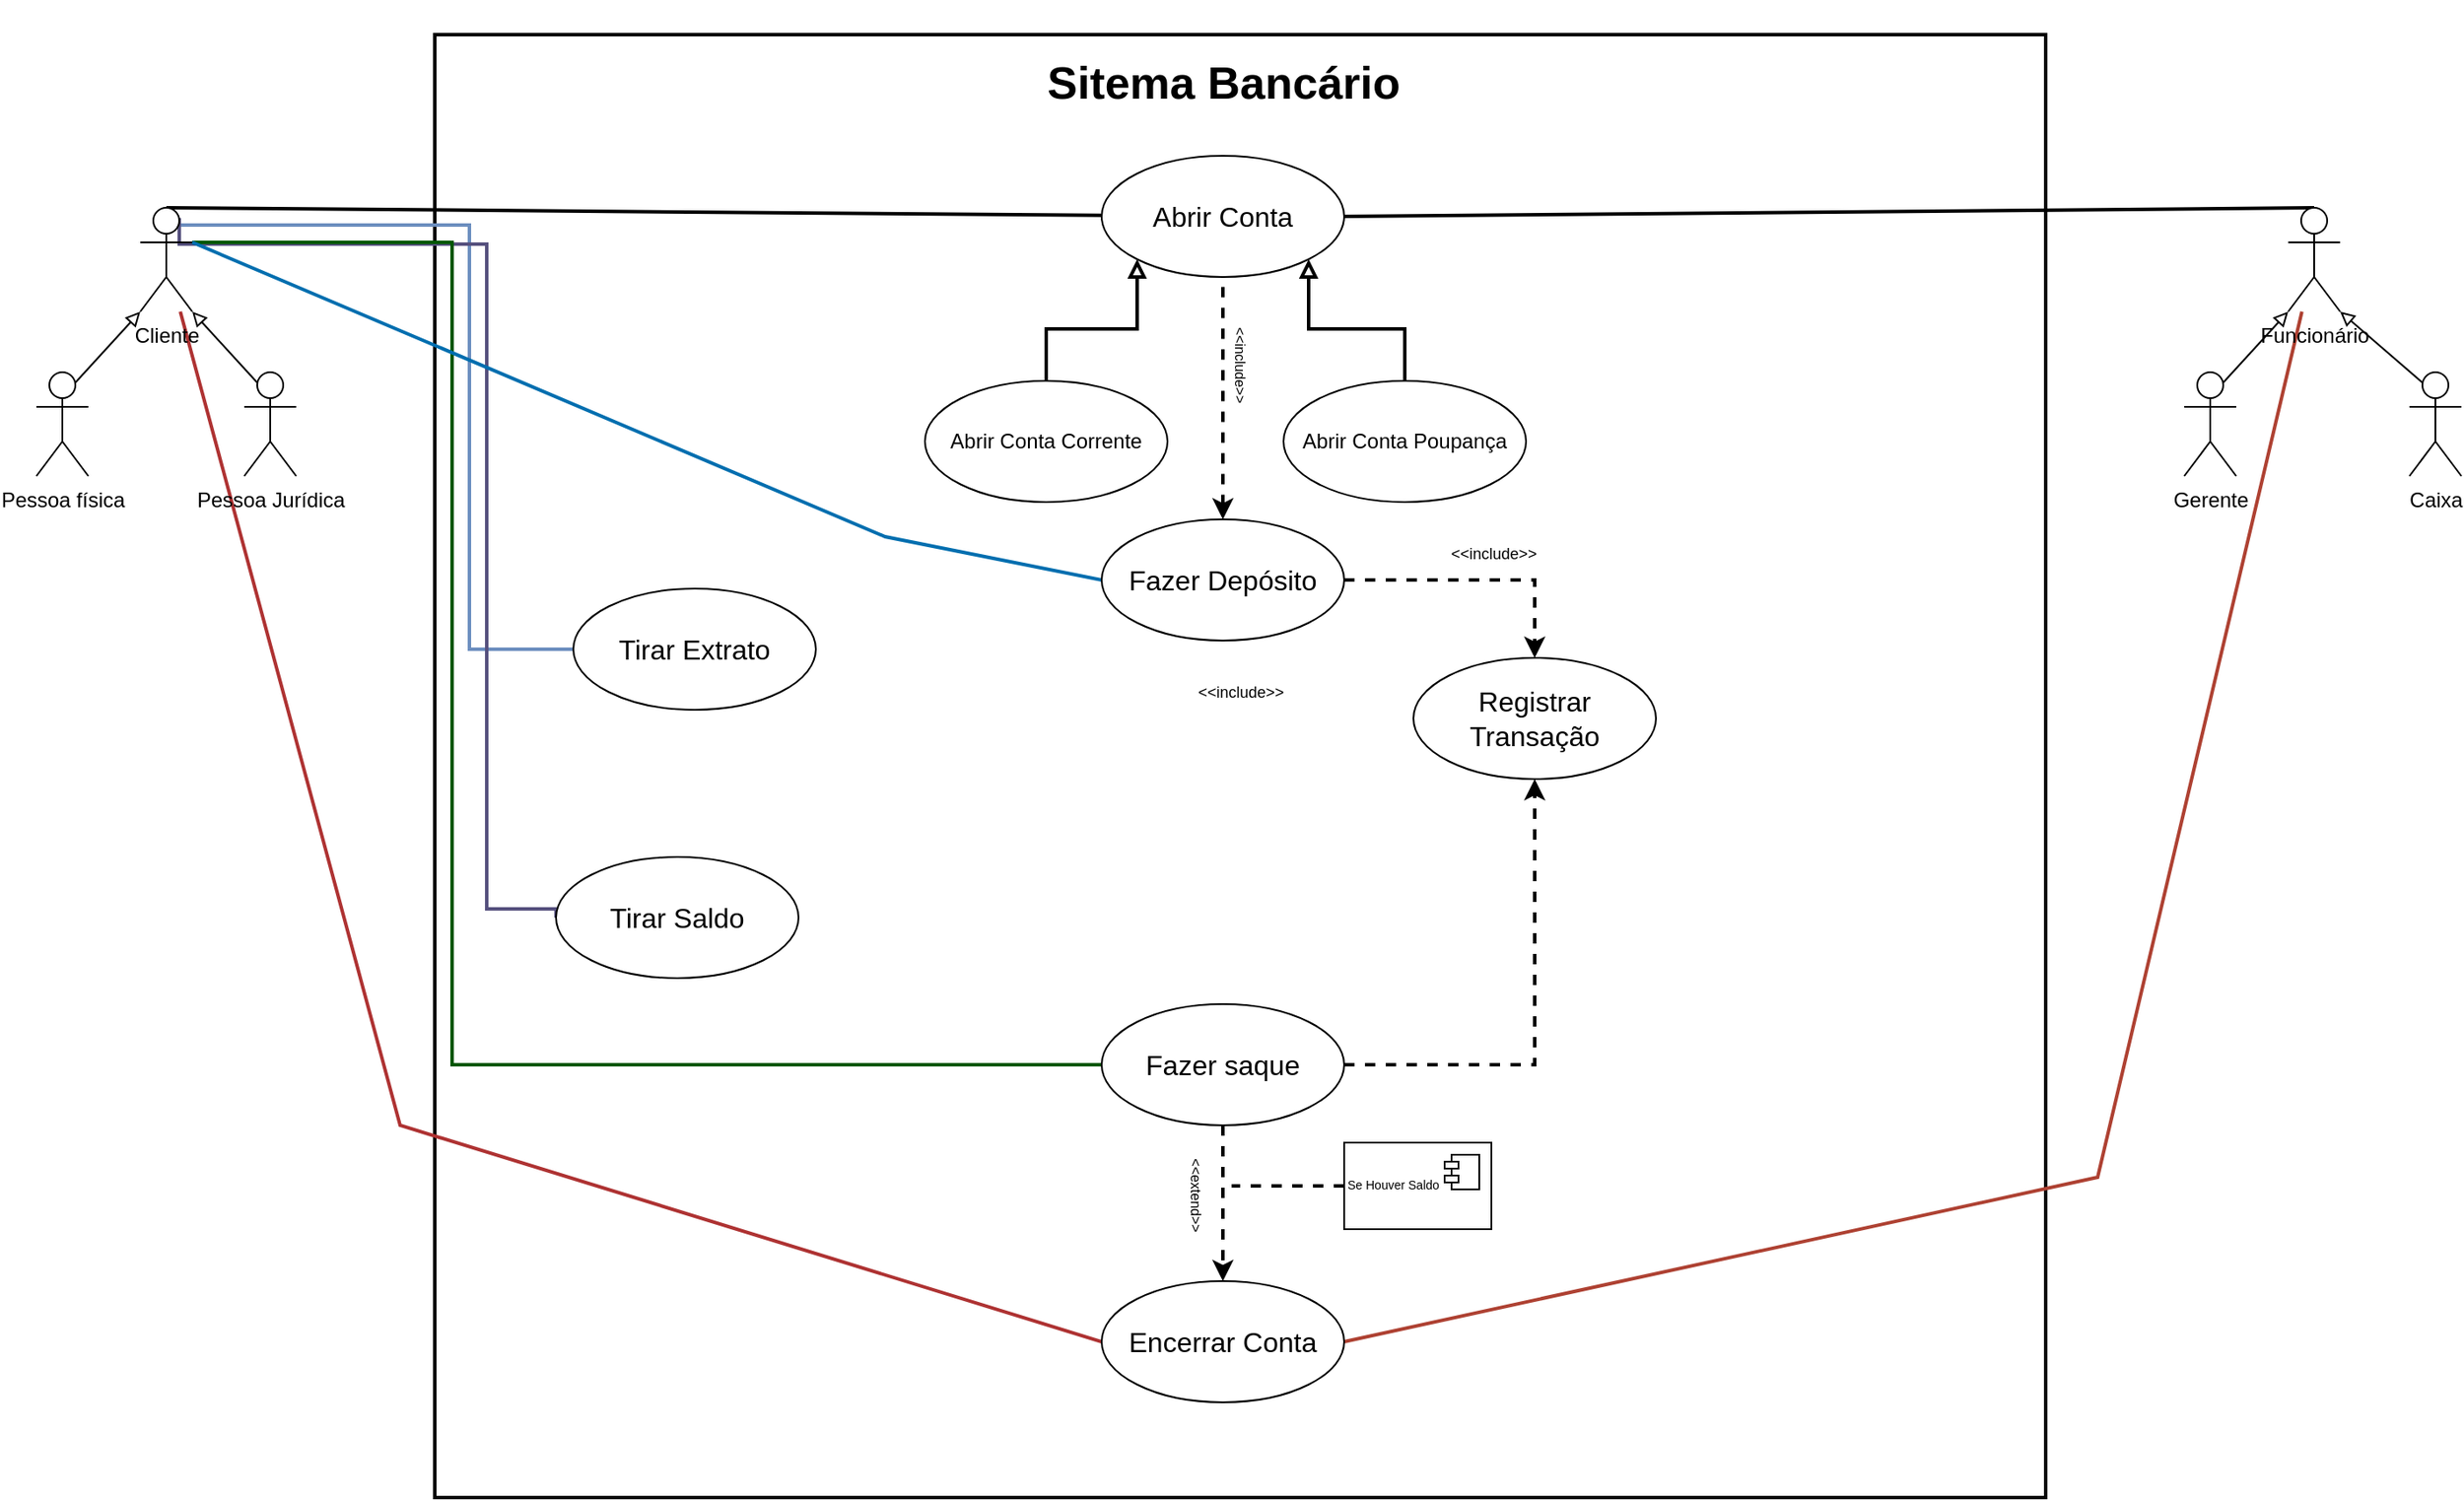 <mxfile version="23.0.1" type="github">
  <diagram name="Page-1" id="Maet5YbubFxrQ4zxhuXY">
    <mxGraphModel dx="2551" dy="538" grid="1" gridSize="10" guides="1" tooltips="1" connect="1" arrows="1" fold="1" page="1" pageScale="1" pageWidth="827" pageHeight="1169" math="0" shadow="0">
      <root>
        <mxCell id="0" />
        <mxCell id="1" parent="0" />
        <mxCell id="A5TsvPef6x5RPmhSlIB9-1" value="" style="rounded=0;whiteSpace=wrap;html=1;fillColor=none;strokeWidth=2;" vertex="1" parent="1">
          <mxGeometry x="-1250" y="40" width="930" height="845" as="geometry" />
        </mxCell>
        <mxCell id="A5TsvPef6x5RPmhSlIB9-30" style="rounded=0;orthogonalLoop=1;jettySize=auto;html=1;exitX=0.5;exitY=0;exitDx=0;exitDy=0;exitPerimeter=0;endArrow=none;endFill=0;strokeWidth=2;" edge="1" parent="1" source="A5TsvPef6x5RPmhSlIB9-2" target="A5TsvPef6x5RPmhSlIB9-25">
          <mxGeometry relative="1" as="geometry" />
        </mxCell>
        <mxCell id="A5TsvPef6x5RPmhSlIB9-31" style="edgeStyle=orthogonalEdgeStyle;rounded=0;orthogonalLoop=1;jettySize=auto;html=1;exitX=0.75;exitY=0.1;exitDx=0;exitDy=0;exitPerimeter=0;entryX=0;entryY=0.5;entryDx=0;entryDy=0;fillColor=#dae8fc;strokeColor=#6c8ebf;endArrow=none;endFill=0;strokeWidth=2;" edge="1" parent="1" source="A5TsvPef6x5RPmhSlIB9-2" target="A5TsvPef6x5RPmhSlIB9-27">
          <mxGeometry relative="1" as="geometry">
            <Array as="points">
              <mxPoint x="-1397" y="150" />
              <mxPoint x="-1230" y="150" />
              <mxPoint x="-1230" y="395" />
            </Array>
          </mxGeometry>
        </mxCell>
        <mxCell id="A5TsvPef6x5RPmhSlIB9-33" style="edgeStyle=orthogonalEdgeStyle;rounded=0;orthogonalLoop=1;jettySize=auto;html=1;exitX=0.75;exitY=0.1;exitDx=0;exitDy=0;exitPerimeter=0;entryX=0;entryY=0.5;entryDx=0;entryDy=0;fillColor=#d0cee2;strokeColor=#56517e;endArrow=none;endFill=0;strokeWidth=2;" edge="1" parent="1" source="A5TsvPef6x5RPmhSlIB9-2" target="A5TsvPef6x5RPmhSlIB9-28">
          <mxGeometry relative="1" as="geometry">
            <Array as="points">
              <mxPoint x="-1397" y="161" />
              <mxPoint x="-1220" y="161" />
              <mxPoint x="-1220" y="545" />
              <mxPoint x="-1180" y="545" />
            </Array>
          </mxGeometry>
        </mxCell>
        <mxCell id="A5TsvPef6x5RPmhSlIB9-40" style="edgeStyle=orthogonalEdgeStyle;rounded=0;orthogonalLoop=1;jettySize=auto;html=1;exitX=1;exitY=0.333;exitDx=0;exitDy=0;exitPerimeter=0;entryX=0;entryY=0.5;entryDx=0;entryDy=0;strokeWidth=2;fillColor=#008a00;strokeColor=#005700;endArrow=none;endFill=0;" edge="1" parent="1" source="A5TsvPef6x5RPmhSlIB9-2" target="A5TsvPef6x5RPmhSlIB9-39">
          <mxGeometry relative="1" as="geometry">
            <Array as="points">
              <mxPoint x="-1240" y="160" />
              <mxPoint x="-1240" y="635" />
            </Array>
          </mxGeometry>
        </mxCell>
        <mxCell id="A5TsvPef6x5RPmhSlIB9-41" style="rounded=0;orthogonalLoop=1;jettySize=auto;html=1;exitX=1;exitY=0.333;exitDx=0;exitDy=0;exitPerimeter=0;entryX=0;entryY=0.5;entryDx=0;entryDy=0;strokeWidth=2;fillColor=#1ba1e2;strokeColor=#006EAF;endArrow=none;endFill=0;" edge="1" parent="1" source="A5TsvPef6x5RPmhSlIB9-2" target="A5TsvPef6x5RPmhSlIB9-38">
          <mxGeometry relative="1" as="geometry">
            <Array as="points">
              <mxPoint x="-990" y="330" />
            </Array>
          </mxGeometry>
        </mxCell>
        <mxCell id="A5TsvPef6x5RPmhSlIB9-43" style="rounded=0;orthogonalLoop=1;jettySize=auto;html=1;entryX=0;entryY=0.5;entryDx=0;entryDy=0;fillColor=#fad9d5;strokeColor=#AE3232;strokeWidth=2;endArrow=none;endFill=0;" edge="1" parent="1" source="A5TsvPef6x5RPmhSlIB9-2" target="A5TsvPef6x5RPmhSlIB9-42">
          <mxGeometry relative="1" as="geometry">
            <Array as="points">
              <mxPoint x="-1270" y="670" />
            </Array>
          </mxGeometry>
        </mxCell>
        <mxCell id="A5TsvPef6x5RPmhSlIB9-2" value="Cliente" style="shape=umlActor;verticalLabelPosition=bottom;verticalAlign=top;html=1;outlineConnect=0;" vertex="1" parent="1">
          <mxGeometry x="-1420" y="140" width="30" height="60" as="geometry" />
        </mxCell>
        <mxCell id="A5TsvPef6x5RPmhSlIB9-4" value="Pessoa física" style="shape=umlActor;verticalLabelPosition=bottom;verticalAlign=top;html=1;outlineConnect=0;" vertex="1" parent="1">
          <mxGeometry x="-1480" y="235" width="30" height="60" as="geometry" />
        </mxCell>
        <mxCell id="A5TsvPef6x5RPmhSlIB9-5" value="Pessoa Jurídica&lt;br&gt;" style="shape=umlActor;verticalLabelPosition=bottom;verticalAlign=top;html=1;outlineConnect=0;" vertex="1" parent="1">
          <mxGeometry x="-1360" y="235" width="30" height="60" as="geometry" />
        </mxCell>
        <mxCell id="A5TsvPef6x5RPmhSlIB9-29" style="rounded=0;orthogonalLoop=1;jettySize=auto;html=1;exitX=0.5;exitY=0;exitDx=0;exitDy=0;exitPerimeter=0;entryX=1;entryY=0.5;entryDx=0;entryDy=0;endArrow=none;endFill=0;strokeWidth=2;" edge="1" parent="1" source="A5TsvPef6x5RPmhSlIB9-9" target="A5TsvPef6x5RPmhSlIB9-25">
          <mxGeometry relative="1" as="geometry" />
        </mxCell>
        <mxCell id="A5TsvPef6x5RPmhSlIB9-54" style="rounded=0;orthogonalLoop=1;jettySize=auto;html=1;entryX=1;entryY=0.5;entryDx=0;entryDy=0;fillColor=#fad9d5;strokeColor=#ae4132;strokeWidth=2;endArrow=none;endFill=0;" edge="1" parent="1" source="A5TsvPef6x5RPmhSlIB9-9" target="A5TsvPef6x5RPmhSlIB9-42">
          <mxGeometry relative="1" as="geometry">
            <Array as="points">
              <mxPoint x="-290" y="700" />
            </Array>
          </mxGeometry>
        </mxCell>
        <mxCell id="A5TsvPef6x5RPmhSlIB9-9" value="Funcionário" style="shape=umlActor;verticalLabelPosition=bottom;verticalAlign=top;html=1;outlineConnect=0;" vertex="1" parent="1">
          <mxGeometry x="-180" y="140" width="30" height="60" as="geometry" />
        </mxCell>
        <mxCell id="A5TsvPef6x5RPmhSlIB9-14" style="rounded=0;orthogonalLoop=1;jettySize=auto;html=1;exitX=0.25;exitY=0.1;exitDx=0;exitDy=0;exitPerimeter=0;entryX=1;entryY=1;entryDx=0;entryDy=0;entryPerimeter=0;endArrow=block;endFill=0;" edge="1" parent="1" source="A5TsvPef6x5RPmhSlIB9-5" target="A5TsvPef6x5RPmhSlIB9-2">
          <mxGeometry relative="1" as="geometry" />
        </mxCell>
        <mxCell id="A5TsvPef6x5RPmhSlIB9-15" style="rounded=0;orthogonalLoop=1;jettySize=auto;html=1;exitX=0.75;exitY=0.1;exitDx=0;exitDy=0;exitPerimeter=0;entryX=0;entryY=1;entryDx=0;entryDy=0;entryPerimeter=0;endArrow=block;endFill=0;" edge="1" parent="1" source="A5TsvPef6x5RPmhSlIB9-4" target="A5TsvPef6x5RPmhSlIB9-2">
          <mxGeometry relative="1" as="geometry" />
        </mxCell>
        <mxCell id="A5TsvPef6x5RPmhSlIB9-18" value="Gerente&lt;br&gt;" style="shape=umlActor;verticalLabelPosition=bottom;verticalAlign=top;html=1;outlineConnect=0;" vertex="1" parent="1">
          <mxGeometry x="-240" y="235" width="30" height="60" as="geometry" />
        </mxCell>
        <mxCell id="A5TsvPef6x5RPmhSlIB9-19" value="Caixa" style="shape=umlActor;verticalLabelPosition=bottom;verticalAlign=top;html=1;outlineConnect=0;" vertex="1" parent="1">
          <mxGeometry x="-110" y="235" width="30" height="60" as="geometry" />
        </mxCell>
        <mxCell id="A5TsvPef6x5RPmhSlIB9-21" style="rounded=0;orthogonalLoop=1;jettySize=auto;html=1;exitX=0.75;exitY=0.1;exitDx=0;exitDy=0;exitPerimeter=0;entryX=0;entryY=1;entryDx=0;entryDy=0;entryPerimeter=0;endArrow=block;endFill=0;" edge="1" parent="1" source="A5TsvPef6x5RPmhSlIB9-18" target="A5TsvPef6x5RPmhSlIB9-9">
          <mxGeometry relative="1" as="geometry" />
        </mxCell>
        <mxCell id="A5TsvPef6x5RPmhSlIB9-22" style="rounded=0;orthogonalLoop=1;jettySize=auto;html=1;exitX=0.25;exitY=0.1;exitDx=0;exitDy=0;exitPerimeter=0;entryX=1;entryY=1;entryDx=0;entryDy=0;entryPerimeter=0;endArrow=block;endFill=0;" edge="1" parent="1" source="A5TsvPef6x5RPmhSlIB9-19" target="A5TsvPef6x5RPmhSlIB9-9">
          <mxGeometry relative="1" as="geometry" />
        </mxCell>
        <mxCell id="A5TsvPef6x5RPmhSlIB9-23" value="Sitema Bancário" style="text;align=center;fontStyle=1;verticalAlign=middle;spacingLeft=3;spacingRight=3;strokeColor=none;rotatable=0;points=[[0,0.5],[1,0.5]];portConstraint=eastwest;html=1;fontSize=26;" vertex="1" parent="1">
          <mxGeometry x="-905" y="20" width="220" height="96" as="geometry" />
        </mxCell>
        <mxCell id="A5TsvPef6x5RPmhSlIB9-25" value="&lt;font style=&quot;font-size: 16px;&quot;&gt;Abrir Conta&lt;/font&gt;" style="ellipse;whiteSpace=wrap;html=1;" vertex="1" parent="1">
          <mxGeometry x="-865" y="110" width="140" height="70" as="geometry" />
        </mxCell>
        <mxCell id="A5TsvPef6x5RPmhSlIB9-27" value="&lt;span style=&quot;font-size: 16px;&quot;&gt;Tirar Extrato&lt;/span&gt;" style="ellipse;whiteSpace=wrap;html=1;" vertex="1" parent="1">
          <mxGeometry x="-1170" y="360" width="140" height="70" as="geometry" />
        </mxCell>
        <mxCell id="A5TsvPef6x5RPmhSlIB9-28" value="&lt;span style=&quot;font-size: 16px;&quot;&gt;Tirar Saldo&lt;br&gt;&lt;/span&gt;" style="ellipse;whiteSpace=wrap;html=1;fillColor=default;" vertex="1" parent="1">
          <mxGeometry x="-1180" y="515" width="140" height="70" as="geometry" />
        </mxCell>
        <mxCell id="A5TsvPef6x5RPmhSlIB9-36" style="edgeStyle=orthogonalEdgeStyle;rounded=0;orthogonalLoop=1;jettySize=auto;html=1;exitX=0.5;exitY=0;exitDx=0;exitDy=0;entryX=0;entryY=1;entryDx=0;entryDy=0;strokeWidth=2;endArrow=block;endFill=0;" edge="1" parent="1" source="A5TsvPef6x5RPmhSlIB9-34" target="A5TsvPef6x5RPmhSlIB9-25">
          <mxGeometry relative="1" as="geometry" />
        </mxCell>
        <mxCell id="A5TsvPef6x5RPmhSlIB9-34" value="Abrir Conta Corrente" style="ellipse;whiteSpace=wrap;html=1;" vertex="1" parent="1">
          <mxGeometry x="-967" y="240" width="140" height="70" as="geometry" />
        </mxCell>
        <mxCell id="A5TsvPef6x5RPmhSlIB9-37" style="edgeStyle=orthogonalEdgeStyle;rounded=0;orthogonalLoop=1;jettySize=auto;html=1;exitX=0.5;exitY=0;exitDx=0;exitDy=0;entryX=1;entryY=1;entryDx=0;entryDy=0;strokeWidth=2;endArrow=block;endFill=0;" edge="1" parent="1" source="A5TsvPef6x5RPmhSlIB9-35" target="A5TsvPef6x5RPmhSlIB9-25">
          <mxGeometry relative="1" as="geometry" />
        </mxCell>
        <mxCell id="A5TsvPef6x5RPmhSlIB9-35" value="Abrir Conta Poupança" style="ellipse;whiteSpace=wrap;html=1;" vertex="1" parent="1">
          <mxGeometry x="-760" y="240" width="140" height="70" as="geometry" />
        </mxCell>
        <mxCell id="A5TsvPef6x5RPmhSlIB9-50" style="edgeStyle=orthogonalEdgeStyle;rounded=0;orthogonalLoop=1;jettySize=auto;html=1;exitX=1;exitY=0.5;exitDx=0;exitDy=0;entryX=0.5;entryY=0;entryDx=0;entryDy=0;dashed=1;strokeWidth=2;" edge="1" parent="1" source="A5TsvPef6x5RPmhSlIB9-38" target="A5TsvPef6x5RPmhSlIB9-48">
          <mxGeometry relative="1" as="geometry" />
        </mxCell>
        <mxCell id="A5TsvPef6x5RPmhSlIB9-52" value="&amp;lt;&amp;lt;include&amp;gt;&amp;gt;" style="edgeLabel;html=1;align=center;verticalAlign=middle;resizable=0;points=[];fontSize=9;" vertex="1" connectable="0" parent="A5TsvPef6x5RPmhSlIB9-50">
          <mxGeometry x="0.108" y="2" relative="1" as="geometry">
            <mxPoint y="-13" as="offset" />
          </mxGeometry>
        </mxCell>
        <mxCell id="A5TsvPef6x5RPmhSlIB9-38" value="&lt;span style=&quot;font-size: 16px;&quot;&gt;Fazer Depósito&lt;br&gt;&lt;/span&gt;" style="ellipse;whiteSpace=wrap;html=1;fillColor=default;" vertex="1" parent="1">
          <mxGeometry x="-865" y="320" width="140" height="70" as="geometry" />
        </mxCell>
        <mxCell id="A5TsvPef6x5RPmhSlIB9-51" style="edgeStyle=orthogonalEdgeStyle;rounded=0;orthogonalLoop=1;jettySize=auto;html=1;exitX=1;exitY=0.5;exitDx=0;exitDy=0;entryX=0.5;entryY=1;entryDx=0;entryDy=0;strokeWidth=2;dashed=1;" edge="1" parent="1" source="A5TsvPef6x5RPmhSlIB9-39" target="A5TsvPef6x5RPmhSlIB9-48">
          <mxGeometry relative="1" as="geometry">
            <Array as="points">
              <mxPoint x="-615" y="635" />
            </Array>
          </mxGeometry>
        </mxCell>
        <mxCell id="A5TsvPef6x5RPmhSlIB9-55" style="rounded=0;orthogonalLoop=1;jettySize=auto;html=1;exitX=0.5;exitY=1;exitDx=0;exitDy=0;dashed=1;strokeWidth=2;" edge="1" parent="1" source="A5TsvPef6x5RPmhSlIB9-39" target="A5TsvPef6x5RPmhSlIB9-42">
          <mxGeometry relative="1" as="geometry" />
        </mxCell>
        <mxCell id="A5TsvPef6x5RPmhSlIB9-56" value="&amp;lt;&amp;lt;extend&amp;gt;&amp;gt;" style="edgeLabel;html=1;align=center;verticalAlign=middle;resizable=0;points=[];fontSize=8;rotation=90;" vertex="1" connectable="0" parent="A5TsvPef6x5RPmhSlIB9-55">
          <mxGeometry x="-0.029" y="-3" relative="1" as="geometry">
            <mxPoint x="-12" y="-4" as="offset" />
          </mxGeometry>
        </mxCell>
        <mxCell id="A5TsvPef6x5RPmhSlIB9-39" value="&lt;span style=&quot;font-size: 16px;&quot;&gt;Fazer saque&lt;br&gt;&lt;/span&gt;" style="ellipse;whiteSpace=wrap;html=1;fillColor=default;" vertex="1" parent="1">
          <mxGeometry x="-865" y="600" width="140" height="70" as="geometry" />
        </mxCell>
        <mxCell id="A5TsvPef6x5RPmhSlIB9-42" value="&lt;span style=&quot;font-size: 16px;&quot;&gt;Encerrar Conta&lt;br&gt;&lt;/span&gt;" style="ellipse;whiteSpace=wrap;html=1;fillColor=default;" vertex="1" parent="1">
          <mxGeometry x="-865" y="760" width="140" height="70" as="geometry" />
        </mxCell>
        <mxCell id="A5TsvPef6x5RPmhSlIB9-45" style="rounded=0;orthogonalLoop=1;jettySize=auto;html=1;exitX=0.5;exitY=0;exitDx=0;exitDy=0;entryX=0.5;entryY=1;entryDx=0;entryDy=0;dashed=1;endArrow=none;endFill=0;strokeWidth=2;startArrow=classic;startFill=1;fontSize=8;" edge="1" parent="1" source="A5TsvPef6x5RPmhSlIB9-38" target="A5TsvPef6x5RPmhSlIB9-25">
          <mxGeometry relative="1" as="geometry">
            <mxPoint x="-796.48" y="320" as="sourcePoint" />
            <mxPoint x="-793.52" y="178.22" as="targetPoint" />
          </mxGeometry>
        </mxCell>
        <mxCell id="A5TsvPef6x5RPmhSlIB9-47" value="&amp;lt;&amp;lt;include&amp;gt;&amp;gt;" style="edgeLabel;html=1;align=center;verticalAlign=middle;resizable=0;points=[];rotation=90;fontSize=8;" vertex="1" connectable="0" parent="A5TsvPef6x5RPmhSlIB9-45">
          <mxGeometry x="-0.015" y="-2" relative="1" as="geometry">
            <mxPoint x="8" y="-21" as="offset" />
          </mxGeometry>
        </mxCell>
        <mxCell id="A5TsvPef6x5RPmhSlIB9-48" value="&lt;span style=&quot;font-size: 16px;&quot;&gt;Registrar Transação&lt;br&gt;&lt;/span&gt;" style="ellipse;whiteSpace=wrap;html=1;fillColor=default;" vertex="1" parent="1">
          <mxGeometry x="-685" y="400" width="140" height="70" as="geometry" />
        </mxCell>
        <mxCell id="A5TsvPef6x5RPmhSlIB9-53" value="&amp;lt;&amp;lt;include&amp;gt;&amp;gt;" style="edgeLabel;html=1;align=center;verticalAlign=middle;resizable=0;points=[];fontSize=9;" vertex="1" connectable="0" parent="1">
          <mxGeometry x="-784.999" y="420" as="geometry" />
        </mxCell>
        <mxCell id="A5TsvPef6x5RPmhSlIB9-59" style="edgeStyle=orthogonalEdgeStyle;rounded=0;orthogonalLoop=1;jettySize=auto;html=1;exitX=0;exitY=0.5;exitDx=0;exitDy=0;endArrow=none;endFill=0;dashed=1;strokeWidth=2;" edge="1" parent="1" source="A5TsvPef6x5RPmhSlIB9-57">
          <mxGeometry relative="1" as="geometry">
            <mxPoint x="-790" y="705" as="targetPoint" />
          </mxGeometry>
        </mxCell>
        <mxCell id="A5TsvPef6x5RPmhSlIB9-57" value="Se Houver Saldo" style="html=1;dropTarget=0;whiteSpace=wrap;fontSize=7;align=left;" vertex="1" parent="1">
          <mxGeometry x="-725" y="680" width="85" height="50" as="geometry" />
        </mxCell>
        <mxCell id="A5TsvPef6x5RPmhSlIB9-58" value="" style="shape=module;jettyWidth=8;jettyHeight=4;" vertex="1" parent="A5TsvPef6x5RPmhSlIB9-57">
          <mxGeometry x="1" width="20" height="20" relative="1" as="geometry">
            <mxPoint x="-27" y="7" as="offset" />
          </mxGeometry>
        </mxCell>
      </root>
    </mxGraphModel>
  </diagram>
</mxfile>
